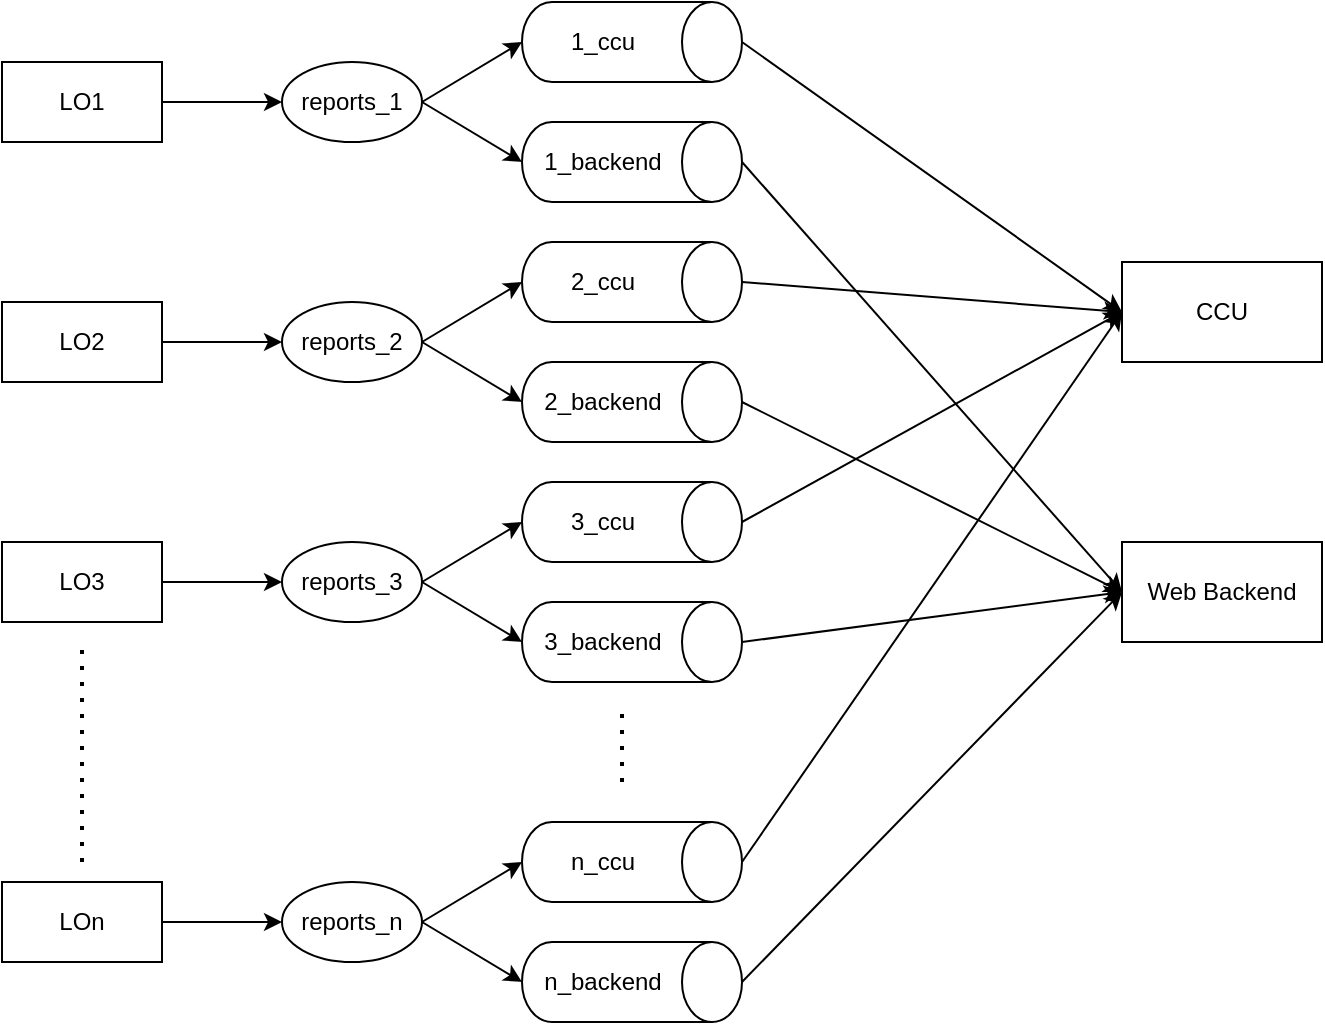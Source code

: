 <mxfile version="22.1.4" type="device">
  <diagram name="Page-1" id="IkbIfc3ZSEhyI_R9io6r">
    <mxGraphModel dx="1658" dy="893" grid="1" gridSize="10" guides="1" tooltips="1" connect="1" arrows="1" fold="1" page="1" pageScale="1" pageWidth="850" pageHeight="1100" math="0" shadow="0">
      <root>
        <mxCell id="0" />
        <mxCell id="1" parent="0" />
        <mxCell id="bWetTXV1wiz5X9XQihTL-10" style="edgeStyle=orthogonalEdgeStyle;rounded=0;orthogonalLoop=1;jettySize=auto;html=1;exitX=1;exitY=0.5;exitDx=0;exitDy=0;entryX=0;entryY=0.5;entryDx=0;entryDy=0;" parent="1" source="bWetTXV1wiz5X9XQihTL-1" target="bWetTXV1wiz5X9XQihTL-5" edge="1">
          <mxGeometry relative="1" as="geometry" />
        </mxCell>
        <mxCell id="bWetTXV1wiz5X9XQihTL-1" value="LO1" style="rounded=0;whiteSpace=wrap;html=1;" parent="1" vertex="1">
          <mxGeometry x="40" y="360" width="80" height="40" as="geometry" />
        </mxCell>
        <mxCell id="bWetTXV1wiz5X9XQihTL-11" style="edgeStyle=orthogonalEdgeStyle;rounded=0;orthogonalLoop=1;jettySize=auto;html=1;exitX=1;exitY=0.5;exitDx=0;exitDy=0;" parent="1" source="bWetTXV1wiz5X9XQihTL-2" target="bWetTXV1wiz5X9XQihTL-6" edge="1">
          <mxGeometry relative="1" as="geometry" />
        </mxCell>
        <mxCell id="bWetTXV1wiz5X9XQihTL-2" value="LO2" style="rounded=0;whiteSpace=wrap;html=1;" parent="1" vertex="1">
          <mxGeometry x="40" y="480" width="80" height="40" as="geometry" />
        </mxCell>
        <mxCell id="bWetTXV1wiz5X9XQihTL-12" style="edgeStyle=orthogonalEdgeStyle;rounded=0;orthogonalLoop=1;jettySize=auto;html=1;exitX=1;exitY=0.5;exitDx=0;exitDy=0;entryX=0;entryY=0.5;entryDx=0;entryDy=0;" parent="1" source="bWetTXV1wiz5X9XQihTL-3" target="bWetTXV1wiz5X9XQihTL-7" edge="1">
          <mxGeometry relative="1" as="geometry" />
        </mxCell>
        <mxCell id="bWetTXV1wiz5X9XQihTL-3" value="LO3" style="rounded=0;whiteSpace=wrap;html=1;" parent="1" vertex="1">
          <mxGeometry x="40" y="600" width="80" height="40" as="geometry" />
        </mxCell>
        <mxCell id="bWetTXV1wiz5X9XQihTL-13" style="edgeStyle=orthogonalEdgeStyle;rounded=0;orthogonalLoop=1;jettySize=auto;html=1;exitX=1;exitY=0.5;exitDx=0;exitDy=0;" parent="1" source="bWetTXV1wiz5X9XQihTL-4" target="bWetTXV1wiz5X9XQihTL-8" edge="1">
          <mxGeometry relative="1" as="geometry" />
        </mxCell>
        <mxCell id="bWetTXV1wiz5X9XQihTL-4" value="LOn" style="rounded=0;whiteSpace=wrap;html=1;" parent="1" vertex="1">
          <mxGeometry x="40" y="770" width="80" height="40" as="geometry" />
        </mxCell>
        <mxCell id="bWetTXV1wiz5X9XQihTL-5" value="reports_1" style="ellipse;whiteSpace=wrap;html=1;" parent="1" vertex="1">
          <mxGeometry x="180" y="360" width="70" height="40" as="geometry" />
        </mxCell>
        <mxCell id="bWetTXV1wiz5X9XQihTL-6" value="reports_2" style="ellipse;whiteSpace=wrap;html=1;" parent="1" vertex="1">
          <mxGeometry x="180" y="480" width="70" height="40" as="geometry" />
        </mxCell>
        <mxCell id="bWetTXV1wiz5X9XQihTL-7" value="reports_3" style="ellipse;whiteSpace=wrap;html=1;" parent="1" vertex="1">
          <mxGeometry x="180" y="600" width="70" height="40" as="geometry" />
        </mxCell>
        <mxCell id="bWetTXV1wiz5X9XQihTL-8" value="reports_n" style="ellipse;whiteSpace=wrap;html=1;" parent="1" vertex="1">
          <mxGeometry x="180" y="770" width="70" height="40" as="geometry" />
        </mxCell>
        <mxCell id="bWetTXV1wiz5X9XQihTL-32" style="edgeStyle=none;rounded=0;orthogonalLoop=1;jettySize=auto;html=1;exitX=0.5;exitY=0;exitDx=0;exitDy=0;exitPerimeter=0;entryX=0;entryY=0.5;entryDx=0;entryDy=0;" parent="1" source="bWetTXV1wiz5X9XQihTL-14" target="bWetTXV1wiz5X9XQihTL-30" edge="1">
          <mxGeometry relative="1" as="geometry" />
        </mxCell>
        <mxCell id="bWetTXV1wiz5X9XQihTL-14" value="" style="shape=cylinder3;whiteSpace=wrap;html=1;boundedLbl=1;backgroundOutline=1;size=15;rotation=90;" parent="1" vertex="1">
          <mxGeometry x="335" y="295" width="40" height="110" as="geometry" />
        </mxCell>
        <mxCell id="bWetTXV1wiz5X9XQihTL-31" style="edgeStyle=none;rounded=0;orthogonalLoop=1;jettySize=auto;html=1;exitX=0.5;exitY=0;exitDx=0;exitDy=0;exitPerimeter=0;entryX=0;entryY=0.5;entryDx=0;entryDy=0;" parent="1" source="bWetTXV1wiz5X9XQihTL-15" target="bWetTXV1wiz5X9XQihTL-25" edge="1">
          <mxGeometry relative="1" as="geometry" />
        </mxCell>
        <mxCell id="bWetTXV1wiz5X9XQihTL-15" value="" style="shape=cylinder3;whiteSpace=wrap;html=1;boundedLbl=1;backgroundOutline=1;size=15;rotation=90;" parent="1" vertex="1">
          <mxGeometry x="335" y="355" width="40" height="110" as="geometry" />
        </mxCell>
        <mxCell id="bWetTXV1wiz5X9XQihTL-33" style="edgeStyle=none;rounded=0;orthogonalLoop=1;jettySize=auto;html=1;exitX=0.5;exitY=0;exitDx=0;exitDy=0;exitPerimeter=0;entryX=0;entryY=0.5;entryDx=0;entryDy=0;" parent="1" source="bWetTXV1wiz5X9XQihTL-16" target="bWetTXV1wiz5X9XQihTL-30" edge="1">
          <mxGeometry relative="1" as="geometry" />
        </mxCell>
        <mxCell id="bWetTXV1wiz5X9XQihTL-16" value="" style="shape=cylinder3;whiteSpace=wrap;html=1;boundedLbl=1;backgroundOutline=1;size=15;rotation=90;" parent="1" vertex="1">
          <mxGeometry x="335" y="415" width="40" height="110" as="geometry" />
        </mxCell>
        <mxCell id="bWetTXV1wiz5X9XQihTL-34" style="edgeStyle=none;rounded=0;orthogonalLoop=1;jettySize=auto;html=1;exitX=0.5;exitY=0;exitDx=0;exitDy=0;exitPerimeter=0;entryX=0;entryY=0.5;entryDx=0;entryDy=0;" parent="1" source="bWetTXV1wiz5X9XQihTL-17" target="bWetTXV1wiz5X9XQihTL-25" edge="1">
          <mxGeometry relative="1" as="geometry" />
        </mxCell>
        <mxCell id="bWetTXV1wiz5X9XQihTL-17" value="" style="shape=cylinder3;whiteSpace=wrap;html=1;boundedLbl=1;backgroundOutline=1;size=15;rotation=90;" parent="1" vertex="1">
          <mxGeometry x="335" y="475" width="40" height="110" as="geometry" />
        </mxCell>
        <mxCell id="bWetTXV1wiz5X9XQihTL-35" style="edgeStyle=none;rounded=0;orthogonalLoop=1;jettySize=auto;html=1;exitX=0.5;exitY=0;exitDx=0;exitDy=0;exitPerimeter=0;entryX=0;entryY=0.5;entryDx=0;entryDy=0;" parent="1" source="bWetTXV1wiz5X9XQihTL-18" target="bWetTXV1wiz5X9XQihTL-30" edge="1">
          <mxGeometry relative="1" as="geometry" />
        </mxCell>
        <mxCell id="bWetTXV1wiz5X9XQihTL-18" value="" style="shape=cylinder3;whiteSpace=wrap;html=1;boundedLbl=1;backgroundOutline=1;size=15;rotation=90;" parent="1" vertex="1">
          <mxGeometry x="335" y="535" width="40" height="110" as="geometry" />
        </mxCell>
        <mxCell id="bWetTXV1wiz5X9XQihTL-36" style="edgeStyle=none;rounded=0;orthogonalLoop=1;jettySize=auto;html=1;exitX=0.5;exitY=0;exitDx=0;exitDy=0;exitPerimeter=0;entryX=0;entryY=0.5;entryDx=0;entryDy=0;" parent="1" source="bWetTXV1wiz5X9XQihTL-19" target="bWetTXV1wiz5X9XQihTL-25" edge="1">
          <mxGeometry relative="1" as="geometry" />
        </mxCell>
        <mxCell id="bWetTXV1wiz5X9XQihTL-19" value="" style="shape=cylinder3;whiteSpace=wrap;html=1;boundedLbl=1;backgroundOutline=1;size=15;rotation=90;" parent="1" vertex="1">
          <mxGeometry x="335" y="595" width="40" height="110" as="geometry" />
        </mxCell>
        <mxCell id="bWetTXV1wiz5X9XQihTL-37" style="edgeStyle=none;rounded=0;orthogonalLoop=1;jettySize=auto;html=1;exitX=0.5;exitY=0;exitDx=0;exitDy=0;exitPerimeter=0;entryX=0;entryY=0.5;entryDx=0;entryDy=0;" parent="1" source="bWetTXV1wiz5X9XQihTL-20" target="bWetTXV1wiz5X9XQihTL-30" edge="1">
          <mxGeometry relative="1" as="geometry" />
        </mxCell>
        <mxCell id="bWetTXV1wiz5X9XQihTL-20" value="" style="shape=cylinder3;whiteSpace=wrap;html=1;boundedLbl=1;backgroundOutline=1;size=15;rotation=90;" parent="1" vertex="1">
          <mxGeometry x="335" y="705" width="40" height="110" as="geometry" />
        </mxCell>
        <mxCell id="bWetTXV1wiz5X9XQihTL-38" style="edgeStyle=none;rounded=0;orthogonalLoop=1;jettySize=auto;html=1;exitX=0.5;exitY=0;exitDx=0;exitDy=0;exitPerimeter=0;entryX=0;entryY=0.5;entryDx=0;entryDy=0;" parent="1" source="bWetTXV1wiz5X9XQihTL-21" target="bWetTXV1wiz5X9XQihTL-25" edge="1">
          <mxGeometry relative="1" as="geometry" />
        </mxCell>
        <mxCell id="bWetTXV1wiz5X9XQihTL-21" value="" style="shape=cylinder3;whiteSpace=wrap;html=1;boundedLbl=1;backgroundOutline=1;size=15;rotation=90;" parent="1" vertex="1">
          <mxGeometry x="335" y="765" width="40" height="110" as="geometry" />
        </mxCell>
        <mxCell id="bWetTXV1wiz5X9XQihTL-23" style="edgeStyle=none;rounded=0;orthogonalLoop=1;jettySize=auto;html=1;exitX=1;exitY=0.5;exitDx=0;exitDy=0;entryX=0.5;entryY=1;entryDx=0;entryDy=0;entryPerimeter=0;" parent="1" source="bWetTXV1wiz5X9XQihTL-5" target="bWetTXV1wiz5X9XQihTL-14" edge="1">
          <mxGeometry relative="1" as="geometry" />
        </mxCell>
        <mxCell id="bWetTXV1wiz5X9XQihTL-24" style="edgeStyle=none;rounded=0;orthogonalLoop=1;jettySize=auto;html=1;exitX=1;exitY=0.5;exitDx=0;exitDy=0;entryX=0.5;entryY=1;entryDx=0;entryDy=0;entryPerimeter=0;" parent="1" source="bWetTXV1wiz5X9XQihTL-5" target="bWetTXV1wiz5X9XQihTL-15" edge="1">
          <mxGeometry relative="1" as="geometry" />
        </mxCell>
        <mxCell id="bWetTXV1wiz5X9XQihTL-25" value="Web Backend" style="rounded=0;whiteSpace=wrap;html=1;" parent="1" vertex="1">
          <mxGeometry x="600" y="600" width="100" height="50" as="geometry" />
        </mxCell>
        <mxCell id="bWetTXV1wiz5X9XQihTL-30" value="CCU" style="rounded=0;whiteSpace=wrap;html=1;" parent="1" vertex="1">
          <mxGeometry x="600" y="460" width="100" height="50" as="geometry" />
        </mxCell>
        <mxCell id="bWetTXV1wiz5X9XQihTL-39" style="edgeStyle=none;rounded=0;orthogonalLoop=1;jettySize=auto;html=1;exitX=1;exitY=0.5;exitDx=0;exitDy=0;entryX=0.5;entryY=1;entryDx=0;entryDy=0;entryPerimeter=0;" parent="1" source="bWetTXV1wiz5X9XQihTL-6" target="bWetTXV1wiz5X9XQihTL-16" edge="1">
          <mxGeometry relative="1" as="geometry" />
        </mxCell>
        <mxCell id="bWetTXV1wiz5X9XQihTL-40" style="edgeStyle=none;rounded=0;orthogonalLoop=1;jettySize=auto;html=1;exitX=1;exitY=0.5;exitDx=0;exitDy=0;entryX=0.5;entryY=1;entryDx=0;entryDy=0;entryPerimeter=0;" parent="1" source="bWetTXV1wiz5X9XQihTL-6" target="bWetTXV1wiz5X9XQihTL-17" edge="1">
          <mxGeometry relative="1" as="geometry" />
        </mxCell>
        <mxCell id="bWetTXV1wiz5X9XQihTL-41" style="edgeStyle=none;rounded=0;orthogonalLoop=1;jettySize=auto;html=1;exitX=1;exitY=0.5;exitDx=0;exitDy=0;entryX=0.5;entryY=1;entryDx=0;entryDy=0;entryPerimeter=0;" parent="1" source="bWetTXV1wiz5X9XQihTL-7" target="bWetTXV1wiz5X9XQihTL-18" edge="1">
          <mxGeometry relative="1" as="geometry" />
        </mxCell>
        <mxCell id="bWetTXV1wiz5X9XQihTL-42" style="edgeStyle=none;rounded=0;orthogonalLoop=1;jettySize=auto;html=1;exitX=1;exitY=0.5;exitDx=0;exitDy=0;entryX=0.5;entryY=1;entryDx=0;entryDy=0;entryPerimeter=0;" parent="1" source="bWetTXV1wiz5X9XQihTL-7" target="bWetTXV1wiz5X9XQihTL-19" edge="1">
          <mxGeometry relative="1" as="geometry" />
        </mxCell>
        <mxCell id="bWetTXV1wiz5X9XQihTL-43" style="edgeStyle=none;rounded=0;orthogonalLoop=1;jettySize=auto;html=1;exitX=1;exitY=0.5;exitDx=0;exitDy=0;entryX=0.5;entryY=1;entryDx=0;entryDy=0;entryPerimeter=0;" parent="1" source="bWetTXV1wiz5X9XQihTL-8" target="bWetTXV1wiz5X9XQihTL-20" edge="1">
          <mxGeometry relative="1" as="geometry" />
        </mxCell>
        <mxCell id="bWetTXV1wiz5X9XQihTL-44" style="edgeStyle=none;rounded=0;orthogonalLoop=1;jettySize=auto;html=1;exitX=1;exitY=0.5;exitDx=0;exitDy=0;entryX=0.5;entryY=1;entryDx=0;entryDy=0;entryPerimeter=0;" parent="1" source="bWetTXV1wiz5X9XQihTL-8" target="bWetTXV1wiz5X9XQihTL-21" edge="1">
          <mxGeometry relative="1" as="geometry" />
        </mxCell>
        <mxCell id="bWetTXV1wiz5X9XQihTL-45" value="1_ccu" style="text;html=1;align=center;verticalAlign=middle;resizable=0;points=[];autosize=1;strokeColor=none;fillColor=none;" parent="1" vertex="1">
          <mxGeometry x="310" y="335" width="60" height="30" as="geometry" />
        </mxCell>
        <mxCell id="bWetTXV1wiz5X9XQihTL-46" value="2_ccu" style="text;html=1;align=center;verticalAlign=middle;resizable=0;points=[];autosize=1;strokeColor=none;fillColor=none;" parent="1" vertex="1">
          <mxGeometry x="310" y="455" width="60" height="30" as="geometry" />
        </mxCell>
        <mxCell id="bWetTXV1wiz5X9XQihTL-47" value="3_ccu" style="text;html=1;align=center;verticalAlign=middle;resizable=0;points=[];autosize=1;strokeColor=none;fillColor=none;" parent="1" vertex="1">
          <mxGeometry x="310" y="575" width="60" height="30" as="geometry" />
        </mxCell>
        <mxCell id="bWetTXV1wiz5X9XQihTL-48" value="n_ccu" style="text;html=1;align=center;verticalAlign=middle;resizable=0;points=[];autosize=1;strokeColor=none;fillColor=none;" parent="1" vertex="1">
          <mxGeometry x="310" y="745" width="60" height="30" as="geometry" />
        </mxCell>
        <mxCell id="bWetTXV1wiz5X9XQihTL-50" value="1_backend" style="text;html=1;align=center;verticalAlign=middle;resizable=0;points=[];autosize=1;strokeColor=none;fillColor=none;" parent="1" vertex="1">
          <mxGeometry x="300" y="395" width="80" height="30" as="geometry" />
        </mxCell>
        <mxCell id="bWetTXV1wiz5X9XQihTL-52" value="2_backend" style="text;html=1;align=center;verticalAlign=middle;resizable=0;points=[];autosize=1;strokeColor=none;fillColor=none;" parent="1" vertex="1">
          <mxGeometry x="300" y="515" width="80" height="30" as="geometry" />
        </mxCell>
        <mxCell id="bWetTXV1wiz5X9XQihTL-53" value="3_backend" style="text;html=1;align=center;verticalAlign=middle;resizable=0;points=[];autosize=1;strokeColor=none;fillColor=none;" parent="1" vertex="1">
          <mxGeometry x="300" y="635" width="80" height="30" as="geometry" />
        </mxCell>
        <mxCell id="bWetTXV1wiz5X9XQihTL-54" value="n_backend" style="text;html=1;align=center;verticalAlign=middle;resizable=0;points=[];autosize=1;strokeColor=none;fillColor=none;" parent="1" vertex="1">
          <mxGeometry x="300" y="805" width="80" height="30" as="geometry" />
        </mxCell>
        <mxCell id="bWetTXV1wiz5X9XQihTL-55" value="" style="endArrow=none;dashed=1;html=1;dashPattern=1 3;strokeWidth=2;rounded=0;" parent="1" edge="1">
          <mxGeometry width="50" height="50" relative="1" as="geometry">
            <mxPoint x="350" y="720" as="sourcePoint" />
            <mxPoint x="350" y="680" as="targetPoint" />
          </mxGeometry>
        </mxCell>
        <mxCell id="bWetTXV1wiz5X9XQihTL-56" value="" style="endArrow=none;dashed=1;html=1;dashPattern=1 3;strokeWidth=2;rounded=0;" parent="1" edge="1">
          <mxGeometry width="50" height="50" relative="1" as="geometry">
            <mxPoint x="80" y="760" as="sourcePoint" />
            <mxPoint x="80" y="650" as="targetPoint" />
          </mxGeometry>
        </mxCell>
      </root>
    </mxGraphModel>
  </diagram>
</mxfile>
